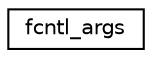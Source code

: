 digraph "Graphical Class Hierarchy"
{
 // LATEX_PDF_SIZE
  edge [fontname="Helvetica",fontsize="10",labelfontname="Helvetica",labelfontsize="10"];
  node [fontname="Helvetica",fontsize="10",shape=record];
  rankdir="LR";
  Node0 [label="fcntl_args",height=0.2,width=0.4,color="black", fillcolor="white", style="filled",URL="$structfcntl__args.html",tooltip=" "];
}
